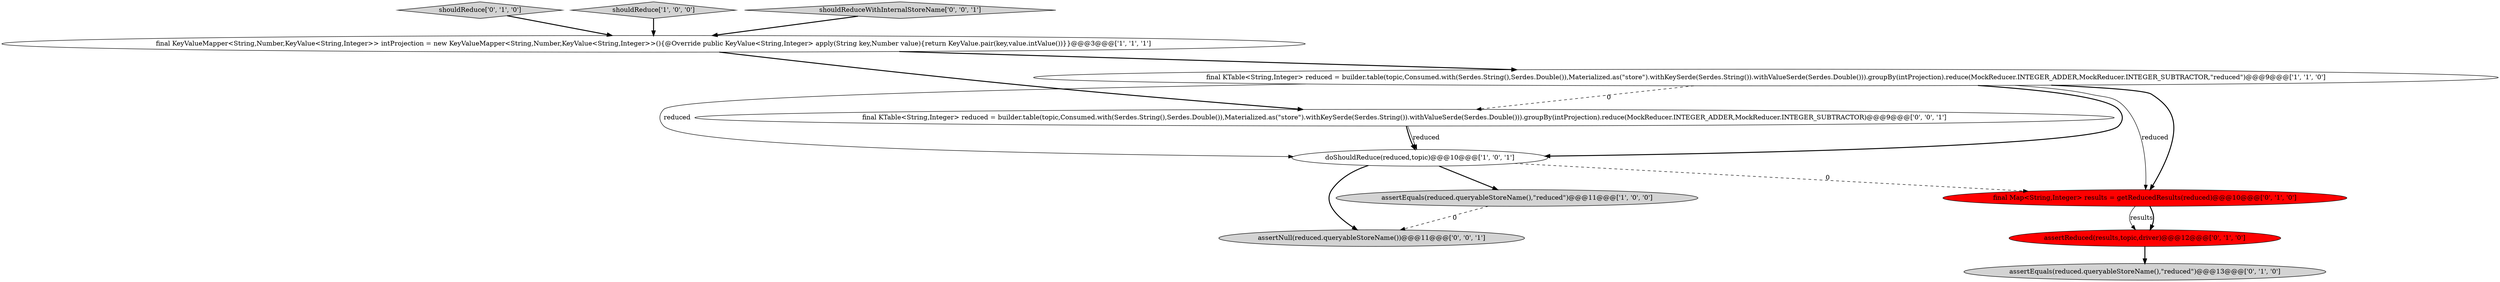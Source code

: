 digraph {
1 [style = filled, label = "final KTable<String,Integer> reduced = builder.table(topic,Consumed.with(Serdes.String(),Serdes.Double()),Materialized.as(\"store\").withKeySerde(Serdes.String()).withValueSerde(Serdes.Double())).groupBy(intProjection).reduce(MockReducer.INTEGER_ADDER,MockReducer.INTEGER_SUBTRACTOR,\"reduced\")@@@9@@@['1', '1', '0']", fillcolor = white, shape = ellipse image = "AAA0AAABBB1BBB"];
9 [style = filled, label = "final KTable<String,Integer> reduced = builder.table(topic,Consumed.with(Serdes.String(),Serdes.Double()),Materialized.as(\"store\").withKeySerde(Serdes.String()).withValueSerde(Serdes.Double())).groupBy(intProjection).reduce(MockReducer.INTEGER_ADDER,MockReducer.INTEGER_SUBTRACTOR)@@@9@@@['0', '0', '1']", fillcolor = white, shape = ellipse image = "AAA0AAABBB3BBB"];
7 [style = filled, label = "assertReduced(results,topic,driver)@@@12@@@['0', '1', '0']", fillcolor = red, shape = ellipse image = "AAA1AAABBB2BBB"];
6 [style = filled, label = "shouldReduce['0', '1', '0']", fillcolor = lightgray, shape = diamond image = "AAA0AAABBB2BBB"];
10 [style = filled, label = "assertNull(reduced.queryableStoreName())@@@11@@@['0', '0', '1']", fillcolor = lightgray, shape = ellipse image = "AAA0AAABBB3BBB"];
3 [style = filled, label = "doShouldReduce(reduced,topic)@@@10@@@['1', '0', '1']", fillcolor = white, shape = ellipse image = "AAA0AAABBB1BBB"];
2 [style = filled, label = "shouldReduce['1', '0', '0']", fillcolor = lightgray, shape = diamond image = "AAA0AAABBB1BBB"];
11 [style = filled, label = "shouldReduceWithInternalStoreName['0', '0', '1']", fillcolor = lightgray, shape = diamond image = "AAA0AAABBB3BBB"];
5 [style = filled, label = "assertEquals(reduced.queryableStoreName(),\"reduced\")@@@13@@@['0', '1', '0']", fillcolor = lightgray, shape = ellipse image = "AAA0AAABBB2BBB"];
8 [style = filled, label = "final Map<String,Integer> results = getReducedResults(reduced)@@@10@@@['0', '1', '0']", fillcolor = red, shape = ellipse image = "AAA1AAABBB2BBB"];
0 [style = filled, label = "final KeyValueMapper<String,Number,KeyValue<String,Integer>> intProjection = new KeyValueMapper<String,Number,KeyValue<String,Integer>>(){@Override public KeyValue<String,Integer> apply(String key,Number value){return KeyValue.pair(key,value.intValue())}}@@@3@@@['1', '1', '1']", fillcolor = white, shape = ellipse image = "AAA0AAABBB1BBB"];
4 [style = filled, label = "assertEquals(reduced.queryableStoreName(),\"reduced\")@@@11@@@['1', '0', '0']", fillcolor = lightgray, shape = ellipse image = "AAA0AAABBB1BBB"];
1->3 [style = bold, label=""];
8->7 [style = solid, label="results"];
9->3 [style = bold, label=""];
3->10 [style = bold, label=""];
3->8 [style = dashed, label="0"];
1->9 [style = dashed, label="0"];
7->5 [style = bold, label=""];
2->0 [style = bold, label=""];
6->0 [style = bold, label=""];
0->9 [style = bold, label=""];
1->8 [style = bold, label=""];
11->0 [style = bold, label=""];
1->8 [style = solid, label="reduced"];
1->3 [style = solid, label="reduced"];
4->10 [style = dashed, label="0"];
3->4 [style = bold, label=""];
0->1 [style = bold, label=""];
8->7 [style = bold, label=""];
9->3 [style = solid, label="reduced"];
}
